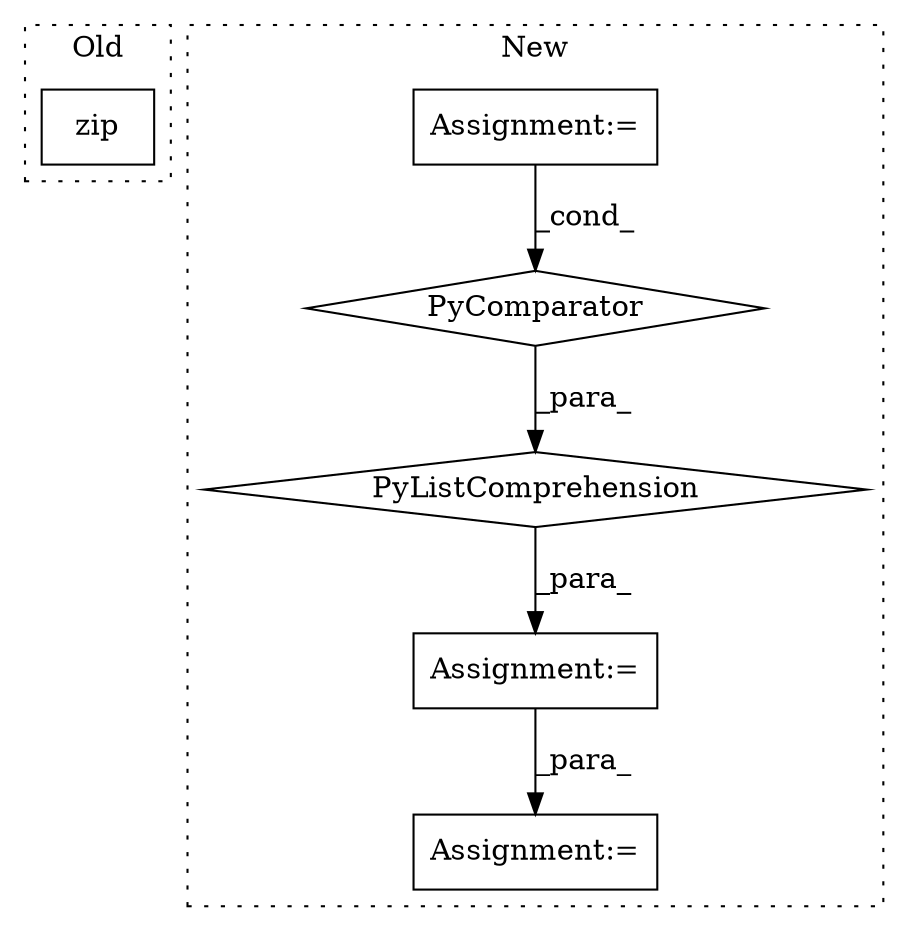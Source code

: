 digraph G {
subgraph cluster0 {
1 [label="zip" a="32" s="4767,4879" l="15,-5" shape="box"];
label = "Old";
style="dotted";
}
subgraph cluster1 {
2 [label="PyListComprehension" a="109" s="4983" l="114" shape="diamond"];
3 [label="Assignment:=" a="7" s="5063" l="26" shape="box"];
4 [label="PyComparator" a="113" s="5063" l="26" shape="diamond"];
5 [label="Assignment:=" a="7" s="5106" l="12" shape="box"];
6 [label="Assignment:=" a="7" s="4967" l="1" shape="box"];
label = "New";
style="dotted";
}
2 -> 6 [label="_para_"];
3 -> 4 [label="_cond_"];
4 -> 2 [label="_para_"];
6 -> 5 [label="_para_"];
}